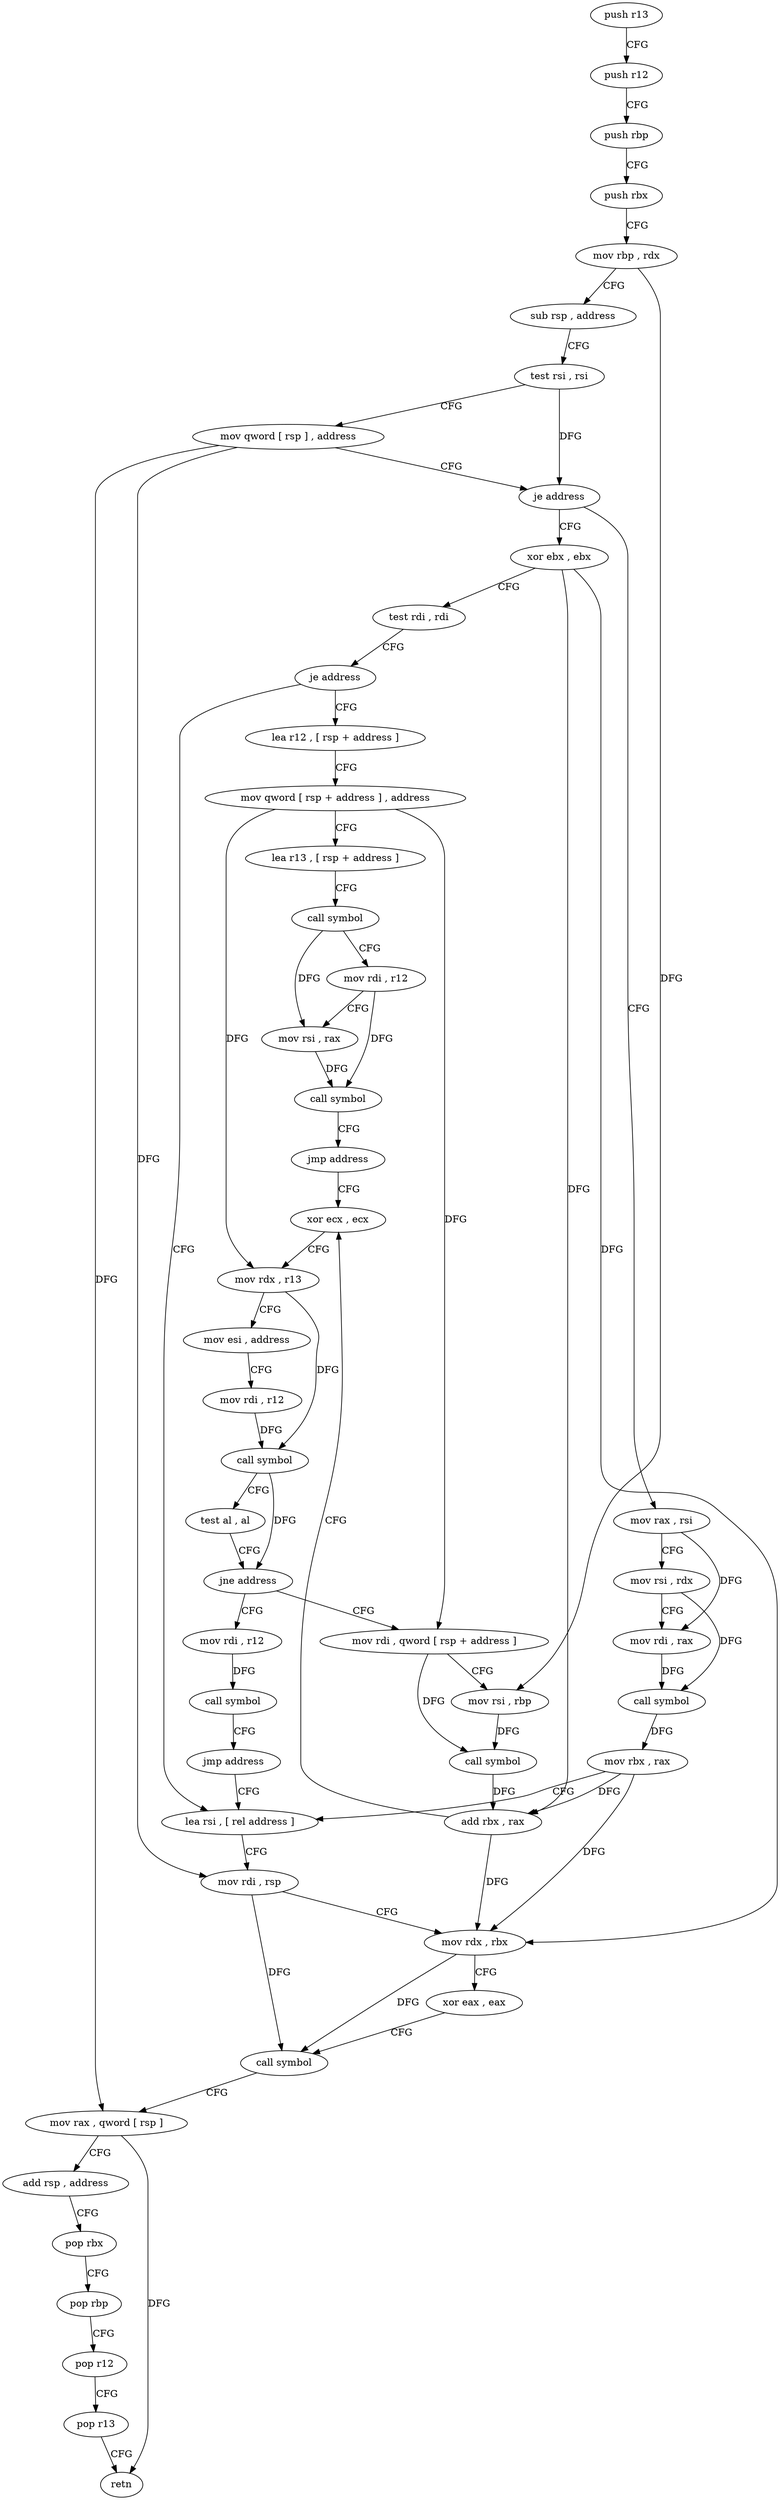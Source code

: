 digraph "func" {
"154704" [label = "push r13" ]
"154706" [label = "push r12" ]
"154708" [label = "push rbp" ]
"154709" [label = "push rbx" ]
"154710" [label = "mov rbp , rdx" ]
"154713" [label = "sub rsp , address" ]
"154717" [label = "test rsi , rsi" ]
"154720" [label = "mov qword [ rsp ] , address" ]
"154728" [label = "je address" ]
"154784" [label = "xor ebx , ebx" ]
"154730" [label = "mov rax , rsi" ]
"154786" [label = "test rdi , rdi" ]
"154789" [label = "je address" ]
"154747" [label = "lea rsi , [ rel address ]" ]
"154791" [label = "lea r12 , [ rsp + address ]" ]
"154733" [label = "mov rsi , rdx" ]
"154736" [label = "mov rdi , rax" ]
"154739" [label = "call symbol" ]
"154744" [label = "mov rbx , rax" ]
"154754" [label = "mov rdi , rsp" ]
"154757" [label = "mov rdx , rbx" ]
"154760" [label = "xor eax , eax" ]
"154762" [label = "call symbol" ]
"154767" [label = "mov rax , qword [ rsp ]" ]
"154771" [label = "add rsp , address" ]
"154775" [label = "pop rbx" ]
"154776" [label = "pop rbp" ]
"154777" [label = "pop r12" ]
"154779" [label = "pop r13" ]
"154781" [label = "retn" ]
"154796" [label = "mov qword [ rsp + address ] , address" ]
"154805" [label = "lea r13 , [ rsp + address ]" ]
"154810" [label = "call symbol" ]
"154815" [label = "mov rdi , r12" ]
"154818" [label = "mov rsi , rax" ]
"154821" [label = "call symbol" ]
"154826" [label = "jmp address" ]
"154848" [label = "xor ecx , ecx" ]
"154850" [label = "mov rdx , r13" ]
"154853" [label = "mov esi , address" ]
"154858" [label = "mov rdi , r12" ]
"154861" [label = "call symbol" ]
"154866" [label = "test al , al" ]
"154868" [label = "jne address" ]
"154832" [label = "mov rdi , qword [ rsp + address ]" ]
"154870" [label = "mov rdi , r12" ]
"154837" [label = "mov rsi , rbp" ]
"154840" [label = "call symbol" ]
"154845" [label = "add rbx , rax" ]
"154873" [label = "call symbol" ]
"154878" [label = "jmp address" ]
"154704" -> "154706" [ label = "CFG" ]
"154706" -> "154708" [ label = "CFG" ]
"154708" -> "154709" [ label = "CFG" ]
"154709" -> "154710" [ label = "CFG" ]
"154710" -> "154713" [ label = "CFG" ]
"154710" -> "154837" [ label = "DFG" ]
"154713" -> "154717" [ label = "CFG" ]
"154717" -> "154720" [ label = "CFG" ]
"154717" -> "154728" [ label = "DFG" ]
"154720" -> "154728" [ label = "CFG" ]
"154720" -> "154767" [ label = "DFG" ]
"154720" -> "154754" [ label = "DFG" ]
"154728" -> "154784" [ label = "CFG" ]
"154728" -> "154730" [ label = "CFG" ]
"154784" -> "154786" [ label = "CFG" ]
"154784" -> "154757" [ label = "DFG" ]
"154784" -> "154845" [ label = "DFG" ]
"154730" -> "154733" [ label = "CFG" ]
"154730" -> "154736" [ label = "DFG" ]
"154786" -> "154789" [ label = "CFG" ]
"154789" -> "154747" [ label = "CFG" ]
"154789" -> "154791" [ label = "CFG" ]
"154747" -> "154754" [ label = "CFG" ]
"154791" -> "154796" [ label = "CFG" ]
"154733" -> "154736" [ label = "CFG" ]
"154733" -> "154739" [ label = "DFG" ]
"154736" -> "154739" [ label = "DFG" ]
"154739" -> "154744" [ label = "DFG" ]
"154744" -> "154747" [ label = "CFG" ]
"154744" -> "154757" [ label = "DFG" ]
"154744" -> "154845" [ label = "DFG" ]
"154754" -> "154757" [ label = "CFG" ]
"154754" -> "154762" [ label = "DFG" ]
"154757" -> "154760" [ label = "CFG" ]
"154757" -> "154762" [ label = "DFG" ]
"154760" -> "154762" [ label = "CFG" ]
"154762" -> "154767" [ label = "CFG" ]
"154767" -> "154771" [ label = "CFG" ]
"154767" -> "154781" [ label = "DFG" ]
"154771" -> "154775" [ label = "CFG" ]
"154775" -> "154776" [ label = "CFG" ]
"154776" -> "154777" [ label = "CFG" ]
"154777" -> "154779" [ label = "CFG" ]
"154779" -> "154781" [ label = "CFG" ]
"154796" -> "154805" [ label = "CFG" ]
"154796" -> "154832" [ label = "DFG" ]
"154796" -> "154850" [ label = "DFG" ]
"154805" -> "154810" [ label = "CFG" ]
"154810" -> "154815" [ label = "CFG" ]
"154810" -> "154818" [ label = "DFG" ]
"154815" -> "154818" [ label = "CFG" ]
"154815" -> "154821" [ label = "DFG" ]
"154818" -> "154821" [ label = "DFG" ]
"154821" -> "154826" [ label = "CFG" ]
"154826" -> "154848" [ label = "CFG" ]
"154848" -> "154850" [ label = "CFG" ]
"154850" -> "154853" [ label = "CFG" ]
"154850" -> "154861" [ label = "DFG" ]
"154853" -> "154858" [ label = "CFG" ]
"154858" -> "154861" [ label = "DFG" ]
"154861" -> "154866" [ label = "CFG" ]
"154861" -> "154868" [ label = "DFG" ]
"154866" -> "154868" [ label = "CFG" ]
"154868" -> "154832" [ label = "CFG" ]
"154868" -> "154870" [ label = "CFG" ]
"154832" -> "154837" [ label = "CFG" ]
"154832" -> "154840" [ label = "DFG" ]
"154870" -> "154873" [ label = "DFG" ]
"154837" -> "154840" [ label = "DFG" ]
"154840" -> "154845" [ label = "DFG" ]
"154845" -> "154848" [ label = "CFG" ]
"154845" -> "154757" [ label = "DFG" ]
"154873" -> "154878" [ label = "CFG" ]
"154878" -> "154747" [ label = "CFG" ]
}
